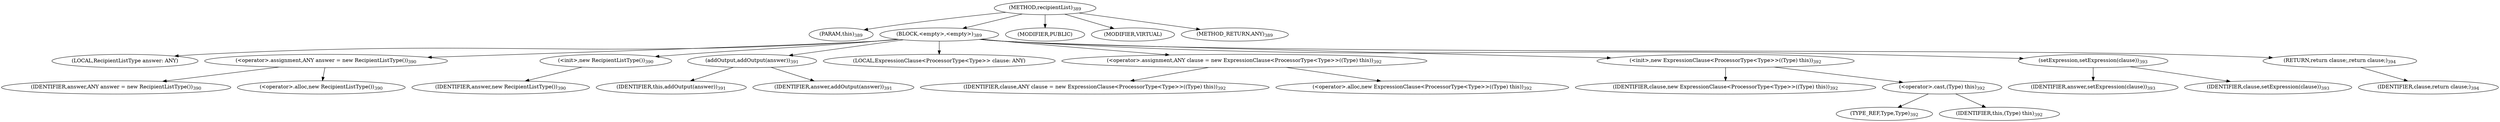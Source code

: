 digraph "recipientList" {  
"1107" [label = <(METHOD,recipientList)<SUB>389</SUB>> ]
"99" [label = <(PARAM,this)<SUB>389</SUB>> ]
"1108" [label = <(BLOCK,&lt;empty&gt;,&lt;empty&gt;)<SUB>389</SUB>> ]
"97" [label = <(LOCAL,RecipientListType answer: ANY)> ]
"1109" [label = <(&lt;operator&gt;.assignment,ANY answer = new RecipientListType())<SUB>390</SUB>> ]
"1110" [label = <(IDENTIFIER,answer,ANY answer = new RecipientListType())<SUB>390</SUB>> ]
"1111" [label = <(&lt;operator&gt;.alloc,new RecipientListType())<SUB>390</SUB>> ]
"1112" [label = <(&lt;init&gt;,new RecipientListType())<SUB>390</SUB>> ]
"96" [label = <(IDENTIFIER,answer,new RecipientListType())<SUB>390</SUB>> ]
"1113" [label = <(addOutput,addOutput(answer))<SUB>391</SUB>> ]
"98" [label = <(IDENTIFIER,this,addOutput(answer))<SUB>391</SUB>> ]
"1114" [label = <(IDENTIFIER,answer,addOutput(answer))<SUB>391</SUB>> ]
"102" [label = <(LOCAL,ExpressionClause&lt;ProcessorType&lt;Type&gt;&gt; clause: ANY)> ]
"1115" [label = <(&lt;operator&gt;.assignment,ANY clause = new ExpressionClause&lt;ProcessorType&lt;Type&gt;&gt;((Type) this))<SUB>392</SUB>> ]
"1116" [label = <(IDENTIFIER,clause,ANY clause = new ExpressionClause&lt;ProcessorType&lt;Type&gt;&gt;((Type) this))<SUB>392</SUB>> ]
"1117" [label = <(&lt;operator&gt;.alloc,new ExpressionClause&lt;ProcessorType&lt;Type&gt;&gt;((Type) this))<SUB>392</SUB>> ]
"1118" [label = <(&lt;init&gt;,new ExpressionClause&lt;ProcessorType&lt;Type&gt;&gt;((Type) this))<SUB>392</SUB>> ]
"101" [label = <(IDENTIFIER,clause,new ExpressionClause&lt;ProcessorType&lt;Type&gt;&gt;((Type) this))<SUB>392</SUB>> ]
"1119" [label = <(&lt;operator&gt;.cast,(Type) this)<SUB>392</SUB>> ]
"1120" [label = <(TYPE_REF,Type,Type)<SUB>392</SUB>> ]
"100" [label = <(IDENTIFIER,this,(Type) this)<SUB>392</SUB>> ]
"1121" [label = <(setExpression,setExpression(clause))<SUB>393</SUB>> ]
"1122" [label = <(IDENTIFIER,answer,setExpression(clause))<SUB>393</SUB>> ]
"1123" [label = <(IDENTIFIER,clause,setExpression(clause))<SUB>393</SUB>> ]
"1124" [label = <(RETURN,return clause;,return clause;)<SUB>394</SUB>> ]
"1125" [label = <(IDENTIFIER,clause,return clause;)<SUB>394</SUB>> ]
"1126" [label = <(MODIFIER,PUBLIC)> ]
"1127" [label = <(MODIFIER,VIRTUAL)> ]
"1128" [label = <(METHOD_RETURN,ANY)<SUB>389</SUB>> ]
  "1107" -> "99" 
  "1107" -> "1108" 
  "1107" -> "1126" 
  "1107" -> "1127" 
  "1107" -> "1128" 
  "1108" -> "97" 
  "1108" -> "1109" 
  "1108" -> "1112" 
  "1108" -> "1113" 
  "1108" -> "102" 
  "1108" -> "1115" 
  "1108" -> "1118" 
  "1108" -> "1121" 
  "1108" -> "1124" 
  "1109" -> "1110" 
  "1109" -> "1111" 
  "1112" -> "96" 
  "1113" -> "98" 
  "1113" -> "1114" 
  "1115" -> "1116" 
  "1115" -> "1117" 
  "1118" -> "101" 
  "1118" -> "1119" 
  "1119" -> "1120" 
  "1119" -> "100" 
  "1121" -> "1122" 
  "1121" -> "1123" 
  "1124" -> "1125" 
}

